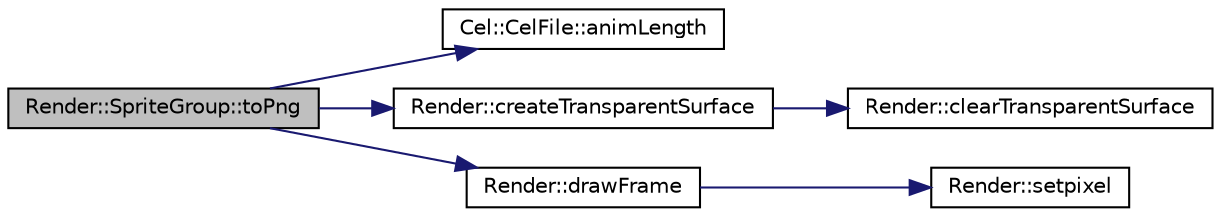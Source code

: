digraph G
{
  edge [fontname="Helvetica",fontsize="10",labelfontname="Helvetica",labelfontsize="10"];
  node [fontname="Helvetica",fontsize="10",shape=record];
  rankdir="LR";
  Node1 [label="Render::SpriteGroup::toPng",height=0.2,width=0.4,color="black", fillcolor="grey75", style="filled" fontcolor="black"];
  Node1 -> Node2 [color="midnightblue",fontsize="10",style="solid",fontname="Helvetica"];
  Node2 [label="Cel::CelFile::animLength",height=0.2,width=0.4,color="black", fillcolor="white", style="filled",URL="$class_cel_1_1_cel_file.html#a3250aab7b67716ab35d84c4d4f1e76d8",tooltip="if normal cel file, returns same as numFrames(), for an archive, the number of frames in each subcel..."];
  Node1 -> Node3 [color="midnightblue",fontsize="10",style="solid",fontname="Helvetica"];
  Node3 [label="Render::createTransparentSurface",height=0.2,width=0.4,color="black", fillcolor="white", style="filled",URL="$namespace_render.html#a83ee7f6e3cb7a513ab4bac2c05614c26"];
  Node3 -> Node4 [color="midnightblue",fontsize="10",style="solid",fontname="Helvetica"];
  Node4 [label="Render::clearTransparentSurface",height=0.2,width=0.4,color="black", fillcolor="white", style="filled",URL="$namespace_render.html#aaa59a6d2c1fc80969f9af8a563250bf0"];
  Node1 -> Node5 [color="midnightblue",fontsize="10",style="solid",fontname="Helvetica"];
  Node5 [label="Render::drawFrame",height=0.2,width=0.4,color="black", fillcolor="white", style="filled",URL="$namespace_render.html#a8384399aba8d9bca82788367f744016f"];
  Node5 -> Node6 [color="midnightblue",fontsize="10",style="solid",fontname="Helvetica"];
  Node6 [label="Render::setpixel",height=0.2,width=0.4,color="black", fillcolor="white", style="filled",URL="$namespace_render.html#a255d3d88fd6f86eb173484b03e176d23"];
}
